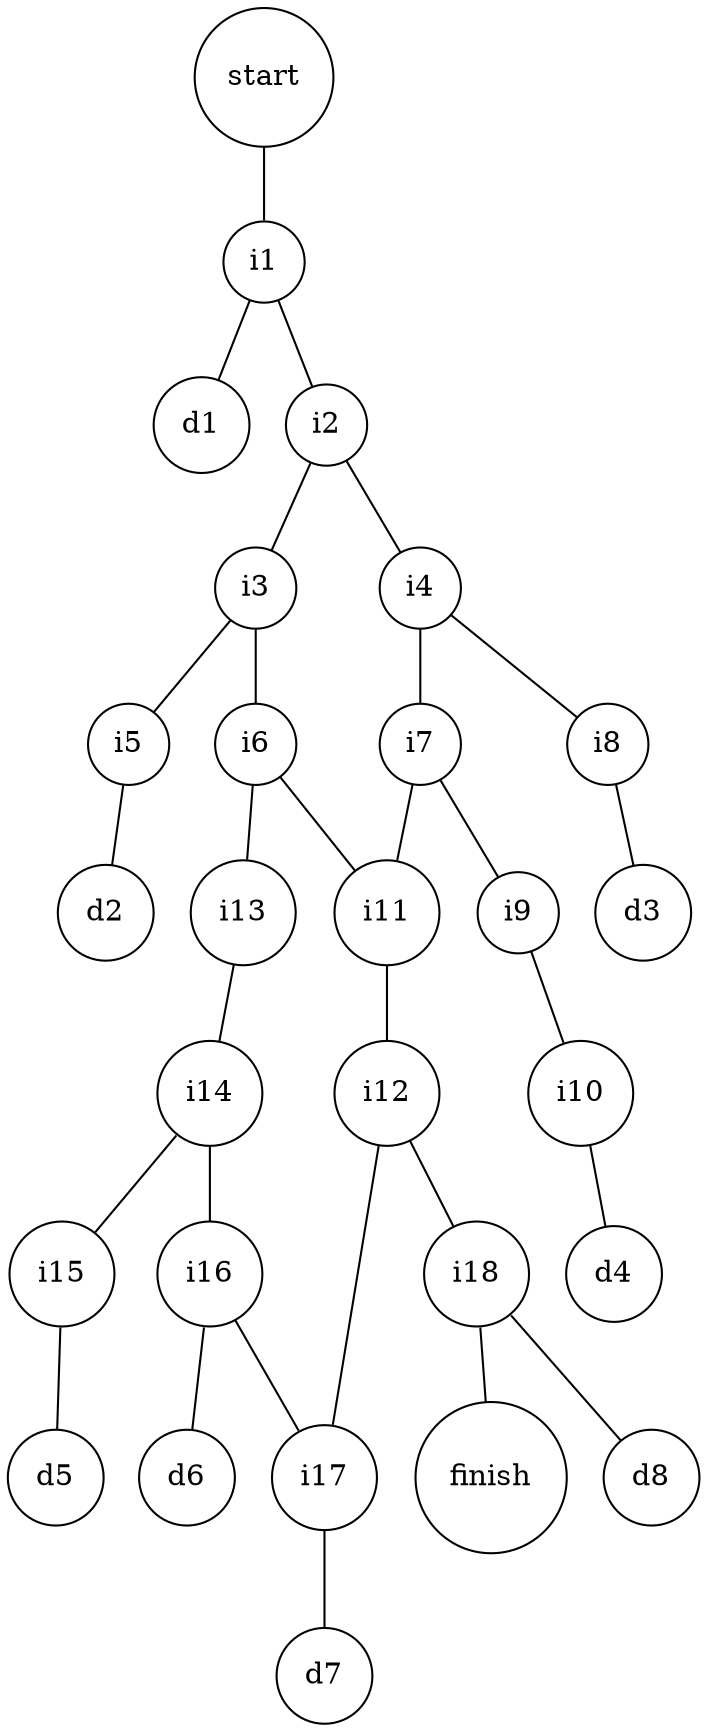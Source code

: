 digraph maze {
node [shape=circle]
edge [arrowhead=none]
start -> i1
i1 -> d1
i1 -> i2
i2 -> i3
i2 -> i4
i3 -> i5
i3 -> i6
i4 -> i7
i4 -> i8
i5 -> d2
i6 -> i11
i6 -> i13
i7 -> i9
i7 -> i11
i8 -> d3
i9 -> i10
i10 -> d4
i11 -> i12
i12 -> i17
i12 -> i18
i13 -> i14
i14 -> i15
i14 -> i16
i15 -> d5
i16 -> d6
i16 -> i17
i17 -> d7
i18 -> d8
i18 -> finish
}

